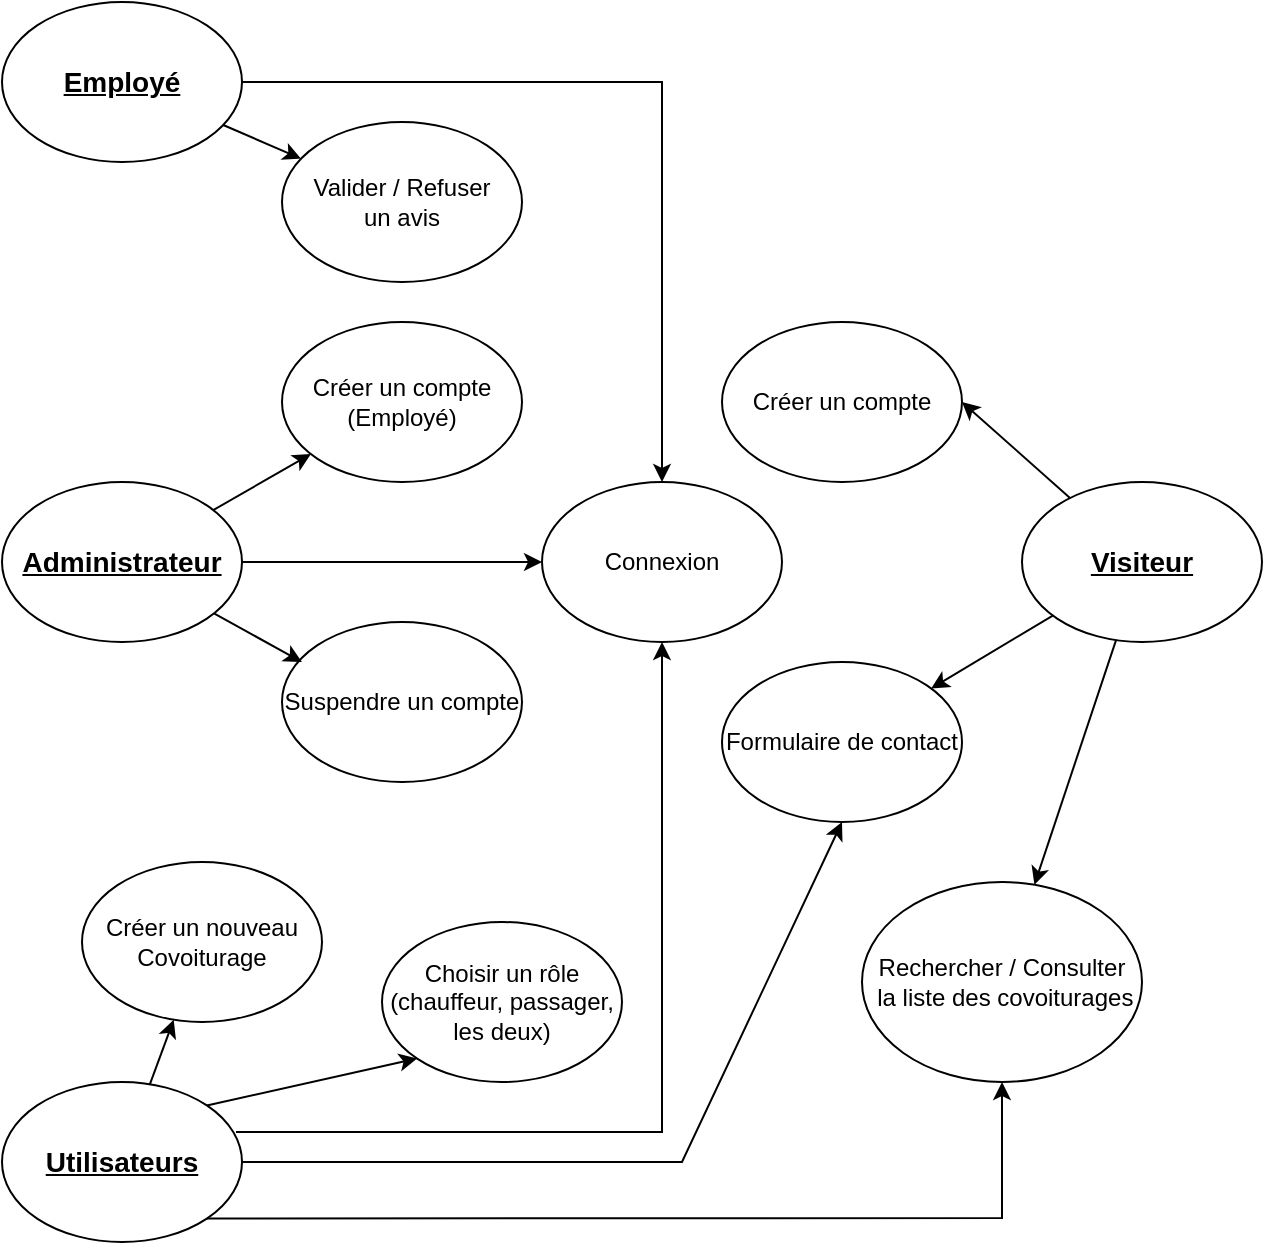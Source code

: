 <mxfile version="26.0.4">
  <diagram name="Page-1" id="3xiwLLZ2YQ5CN4WC_Vtt">
    <mxGraphModel dx="781" dy="736" grid="1" gridSize="10" guides="1" tooltips="1" connect="1" arrows="1" fold="1" page="1" pageScale="1" pageWidth="827" pageHeight="1169" math="0" shadow="0">
      <root>
        <mxCell id="0" />
        <mxCell id="1" parent="0" />
        <mxCell id="w-PL8U56m25JrLPqFCBz-13" style="edgeStyle=none;rounded=0;orthogonalLoop=1;jettySize=auto;html=1;entryX=0.5;entryY=0;entryDx=0;entryDy=0;" edge="1" parent="1" source="w-PL8U56m25JrLPqFCBz-4" target="w-PL8U56m25JrLPqFCBz-8">
          <mxGeometry relative="1" as="geometry">
            <Array as="points">
              <mxPoint x="340" y="320" />
            </Array>
          </mxGeometry>
        </mxCell>
        <mxCell id="w-PL8U56m25JrLPqFCBz-21" style="edgeStyle=none;rounded=0;orthogonalLoop=1;jettySize=auto;html=1;" edge="1" parent="1" source="w-PL8U56m25JrLPqFCBz-4" target="w-PL8U56m25JrLPqFCBz-20">
          <mxGeometry relative="1" as="geometry" />
        </mxCell>
        <mxCell id="w-PL8U56m25JrLPqFCBz-4" value="&lt;font style=&quot;font-size: 14px;&quot;&gt;&lt;b&gt;&lt;u&gt;Employé&lt;/u&gt;&lt;/b&gt;&lt;/font&gt;" style="ellipse;whiteSpace=wrap;html=1;" vertex="1" parent="1">
          <mxGeometry x="10" y="280" width="120" height="80" as="geometry" />
        </mxCell>
        <mxCell id="w-PL8U56m25JrLPqFCBz-14" style="edgeStyle=none;rounded=0;orthogonalLoop=1;jettySize=auto;html=1;" edge="1" parent="1" source="w-PL8U56m25JrLPqFCBz-5" target="w-PL8U56m25JrLPqFCBz-8">
          <mxGeometry relative="1" as="geometry" />
        </mxCell>
        <mxCell id="w-PL8U56m25JrLPqFCBz-18" style="edgeStyle=none;rounded=0;orthogonalLoop=1;jettySize=auto;html=1;" edge="1" parent="1" source="w-PL8U56m25JrLPqFCBz-5" target="w-PL8U56m25JrLPqFCBz-16">
          <mxGeometry relative="1" as="geometry" />
        </mxCell>
        <mxCell id="w-PL8U56m25JrLPqFCBz-5" value="&lt;b&gt;&lt;u&gt;&lt;font style=&quot;font-size: 14px;&quot;&gt;Administrateur&lt;/font&gt;&lt;/u&gt;&lt;/b&gt;" style="ellipse;whiteSpace=wrap;html=1;" vertex="1" parent="1">
          <mxGeometry x="10" y="520" width="120" height="80" as="geometry" />
        </mxCell>
        <mxCell id="w-PL8U56m25JrLPqFCBz-15" style="edgeStyle=none;rounded=0;orthogonalLoop=1;jettySize=auto;html=1;exitX=0.975;exitY=0.313;exitDx=0;exitDy=0;exitPerimeter=0;" edge="1" parent="1" source="w-PL8U56m25JrLPqFCBz-6" target="w-PL8U56m25JrLPqFCBz-8">
          <mxGeometry relative="1" as="geometry">
            <Array as="points">
              <mxPoint x="340" y="845" />
            </Array>
          </mxGeometry>
        </mxCell>
        <mxCell id="w-PL8U56m25JrLPqFCBz-23" style="edgeStyle=none;rounded=0;orthogonalLoop=1;jettySize=auto;html=1;entryX=0;entryY=1;entryDx=0;entryDy=0;exitX=1;exitY=0;exitDx=0;exitDy=0;" edge="1" parent="1" source="w-PL8U56m25JrLPqFCBz-6" target="w-PL8U56m25JrLPqFCBz-22">
          <mxGeometry relative="1" as="geometry" />
        </mxCell>
        <mxCell id="w-PL8U56m25JrLPqFCBz-26" style="edgeStyle=none;rounded=0;orthogonalLoop=1;jettySize=auto;html=1;entryX=0.5;entryY=1;entryDx=0;entryDy=0;exitX=1;exitY=1;exitDx=0;exitDy=0;" edge="1" parent="1" source="w-PL8U56m25JrLPqFCBz-6" target="w-PL8U56m25JrLPqFCBz-24">
          <mxGeometry relative="1" as="geometry">
            <Array as="points">
              <mxPoint x="510" y="888" />
            </Array>
          </mxGeometry>
        </mxCell>
        <mxCell id="w-PL8U56m25JrLPqFCBz-28" style="edgeStyle=none;rounded=0;orthogonalLoop=1;jettySize=auto;html=1;entryX=0.5;entryY=1;entryDx=0;entryDy=0;" edge="1" parent="1" source="w-PL8U56m25JrLPqFCBz-6" target="w-PL8U56m25JrLPqFCBz-10">
          <mxGeometry relative="1" as="geometry">
            <Array as="points">
              <mxPoint x="350" y="860" />
            </Array>
          </mxGeometry>
        </mxCell>
        <mxCell id="w-PL8U56m25JrLPqFCBz-31" style="edgeStyle=none;rounded=0;orthogonalLoop=1;jettySize=auto;html=1;" edge="1" parent="1" source="w-PL8U56m25JrLPqFCBz-6" target="w-PL8U56m25JrLPqFCBz-30">
          <mxGeometry relative="1" as="geometry" />
        </mxCell>
        <mxCell id="w-PL8U56m25JrLPqFCBz-6" value="&lt;b&gt;&lt;u&gt;&lt;font style=&quot;font-size: 14px;&quot;&gt;Utilisateurs&lt;/font&gt;&lt;/u&gt;&lt;/b&gt;" style="ellipse;whiteSpace=wrap;html=1;" vertex="1" parent="1">
          <mxGeometry x="10" y="820" width="120" height="80" as="geometry" />
        </mxCell>
        <mxCell id="w-PL8U56m25JrLPqFCBz-11" style="rounded=0;orthogonalLoop=1;jettySize=auto;html=1;" edge="1" parent="1" source="w-PL8U56m25JrLPqFCBz-7" target="w-PL8U56m25JrLPqFCBz-10">
          <mxGeometry relative="1" as="geometry" />
        </mxCell>
        <mxCell id="w-PL8U56m25JrLPqFCBz-12" style="rounded=0;orthogonalLoop=1;jettySize=auto;html=1;entryX=1;entryY=0.5;entryDx=0;entryDy=0;" edge="1" parent="1" source="w-PL8U56m25JrLPqFCBz-7" target="w-PL8U56m25JrLPqFCBz-9">
          <mxGeometry relative="1" as="geometry" />
        </mxCell>
        <mxCell id="w-PL8U56m25JrLPqFCBz-25" style="edgeStyle=none;rounded=0;orthogonalLoop=1;jettySize=auto;html=1;" edge="1" parent="1" source="w-PL8U56m25JrLPqFCBz-7" target="w-PL8U56m25JrLPqFCBz-24">
          <mxGeometry relative="1" as="geometry" />
        </mxCell>
        <mxCell id="w-PL8U56m25JrLPqFCBz-7" value="&lt;b&gt;&lt;u&gt;&lt;font style=&quot;font-size: 14px;&quot;&gt;Visiteur&lt;/font&gt;&lt;/u&gt;&lt;/b&gt;" style="ellipse;whiteSpace=wrap;html=1;" vertex="1" parent="1">
          <mxGeometry x="520" y="520" width="120" height="80" as="geometry" />
        </mxCell>
        <mxCell id="w-PL8U56m25JrLPqFCBz-8" value="Connexion" style="ellipse;whiteSpace=wrap;html=1;" vertex="1" parent="1">
          <mxGeometry x="280" y="520" width="120" height="80" as="geometry" />
        </mxCell>
        <mxCell id="w-PL8U56m25JrLPqFCBz-9" value="Créer un compte" style="ellipse;whiteSpace=wrap;html=1;" vertex="1" parent="1">
          <mxGeometry x="370" y="440" width="120" height="80" as="geometry" />
        </mxCell>
        <mxCell id="w-PL8U56m25JrLPqFCBz-10" value="Formulaire de contact" style="ellipse;whiteSpace=wrap;html=1;" vertex="1" parent="1">
          <mxGeometry x="370" y="610" width="120" height="80" as="geometry" />
        </mxCell>
        <mxCell id="w-PL8U56m25JrLPqFCBz-16" value="Créer un compte&lt;div&gt;(Employé)&lt;/div&gt;" style="ellipse;whiteSpace=wrap;html=1;" vertex="1" parent="1">
          <mxGeometry x="150" y="440" width="120" height="80" as="geometry" />
        </mxCell>
        <mxCell id="w-PL8U56m25JrLPqFCBz-17" value="Suspendre un compte" style="ellipse;whiteSpace=wrap;html=1;" vertex="1" parent="1">
          <mxGeometry x="150" y="590" width="120" height="80" as="geometry" />
        </mxCell>
        <mxCell id="w-PL8U56m25JrLPqFCBz-19" style="edgeStyle=none;rounded=0;orthogonalLoop=1;jettySize=auto;html=1;entryX=0.083;entryY=0.25;entryDx=0;entryDy=0;entryPerimeter=0;" edge="1" parent="1" source="w-PL8U56m25JrLPqFCBz-5" target="w-PL8U56m25JrLPqFCBz-17">
          <mxGeometry relative="1" as="geometry" />
        </mxCell>
        <mxCell id="w-PL8U56m25JrLPqFCBz-20" value="Valider / Refuser&lt;div&gt;un avis&lt;/div&gt;" style="ellipse;whiteSpace=wrap;html=1;" vertex="1" parent="1">
          <mxGeometry x="150" y="340" width="120" height="80" as="geometry" />
        </mxCell>
        <mxCell id="w-PL8U56m25JrLPqFCBz-22" value="Choisir un rôle&lt;div&gt;(chauffeur, passager, les deux)&lt;/div&gt;" style="ellipse;whiteSpace=wrap;html=1;" vertex="1" parent="1">
          <mxGeometry x="200" y="740" width="120" height="80" as="geometry" />
        </mxCell>
        <mxCell id="w-PL8U56m25JrLPqFCBz-24" value="Rechercher / Consulter&lt;div&gt;&amp;nbsp;la liste des covoiturages&lt;/div&gt;" style="ellipse;whiteSpace=wrap;html=1;" vertex="1" parent="1">
          <mxGeometry x="440" y="720" width="140" height="100" as="geometry" />
        </mxCell>
        <mxCell id="w-PL8U56m25JrLPqFCBz-30" value="Créer un nouveau Covoiturage" style="ellipse;whiteSpace=wrap;html=1;" vertex="1" parent="1">
          <mxGeometry x="50" y="710" width="120" height="80" as="geometry" />
        </mxCell>
      </root>
    </mxGraphModel>
  </diagram>
</mxfile>
